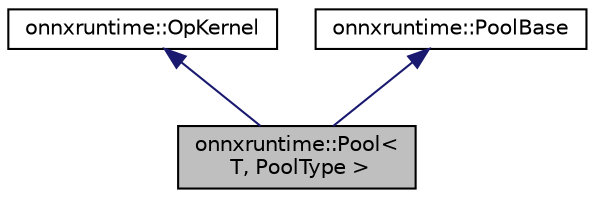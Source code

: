 digraph "onnxruntime::Pool&lt; T, PoolType &gt;"
{
  edge [fontname="Helvetica",fontsize="10",labelfontname="Helvetica",labelfontsize="10"];
  node [fontname="Helvetica",fontsize="10",shape=record];
  Node4 [label="onnxruntime::Pool\<\l T, PoolType \>",height=0.2,width=0.4,color="black", fillcolor="grey75", style="filled", fontcolor="black"];
  Node5 -> Node4 [dir="back",color="midnightblue",fontsize="10",style="solid"];
  Node5 [label="onnxruntime::OpKernel",height=0.2,width=0.4,color="black", fillcolor="white", style="filled",URL="$classonnxruntime_1_1OpKernel.html"];
  Node6 -> Node4 [dir="back",color="midnightblue",fontsize="10",style="solid"];
  Node6 [label="onnxruntime::PoolBase",height=0.2,width=0.4,color="black", fillcolor="white", style="filled",URL="$classonnxruntime_1_1PoolBase.html"];
}
